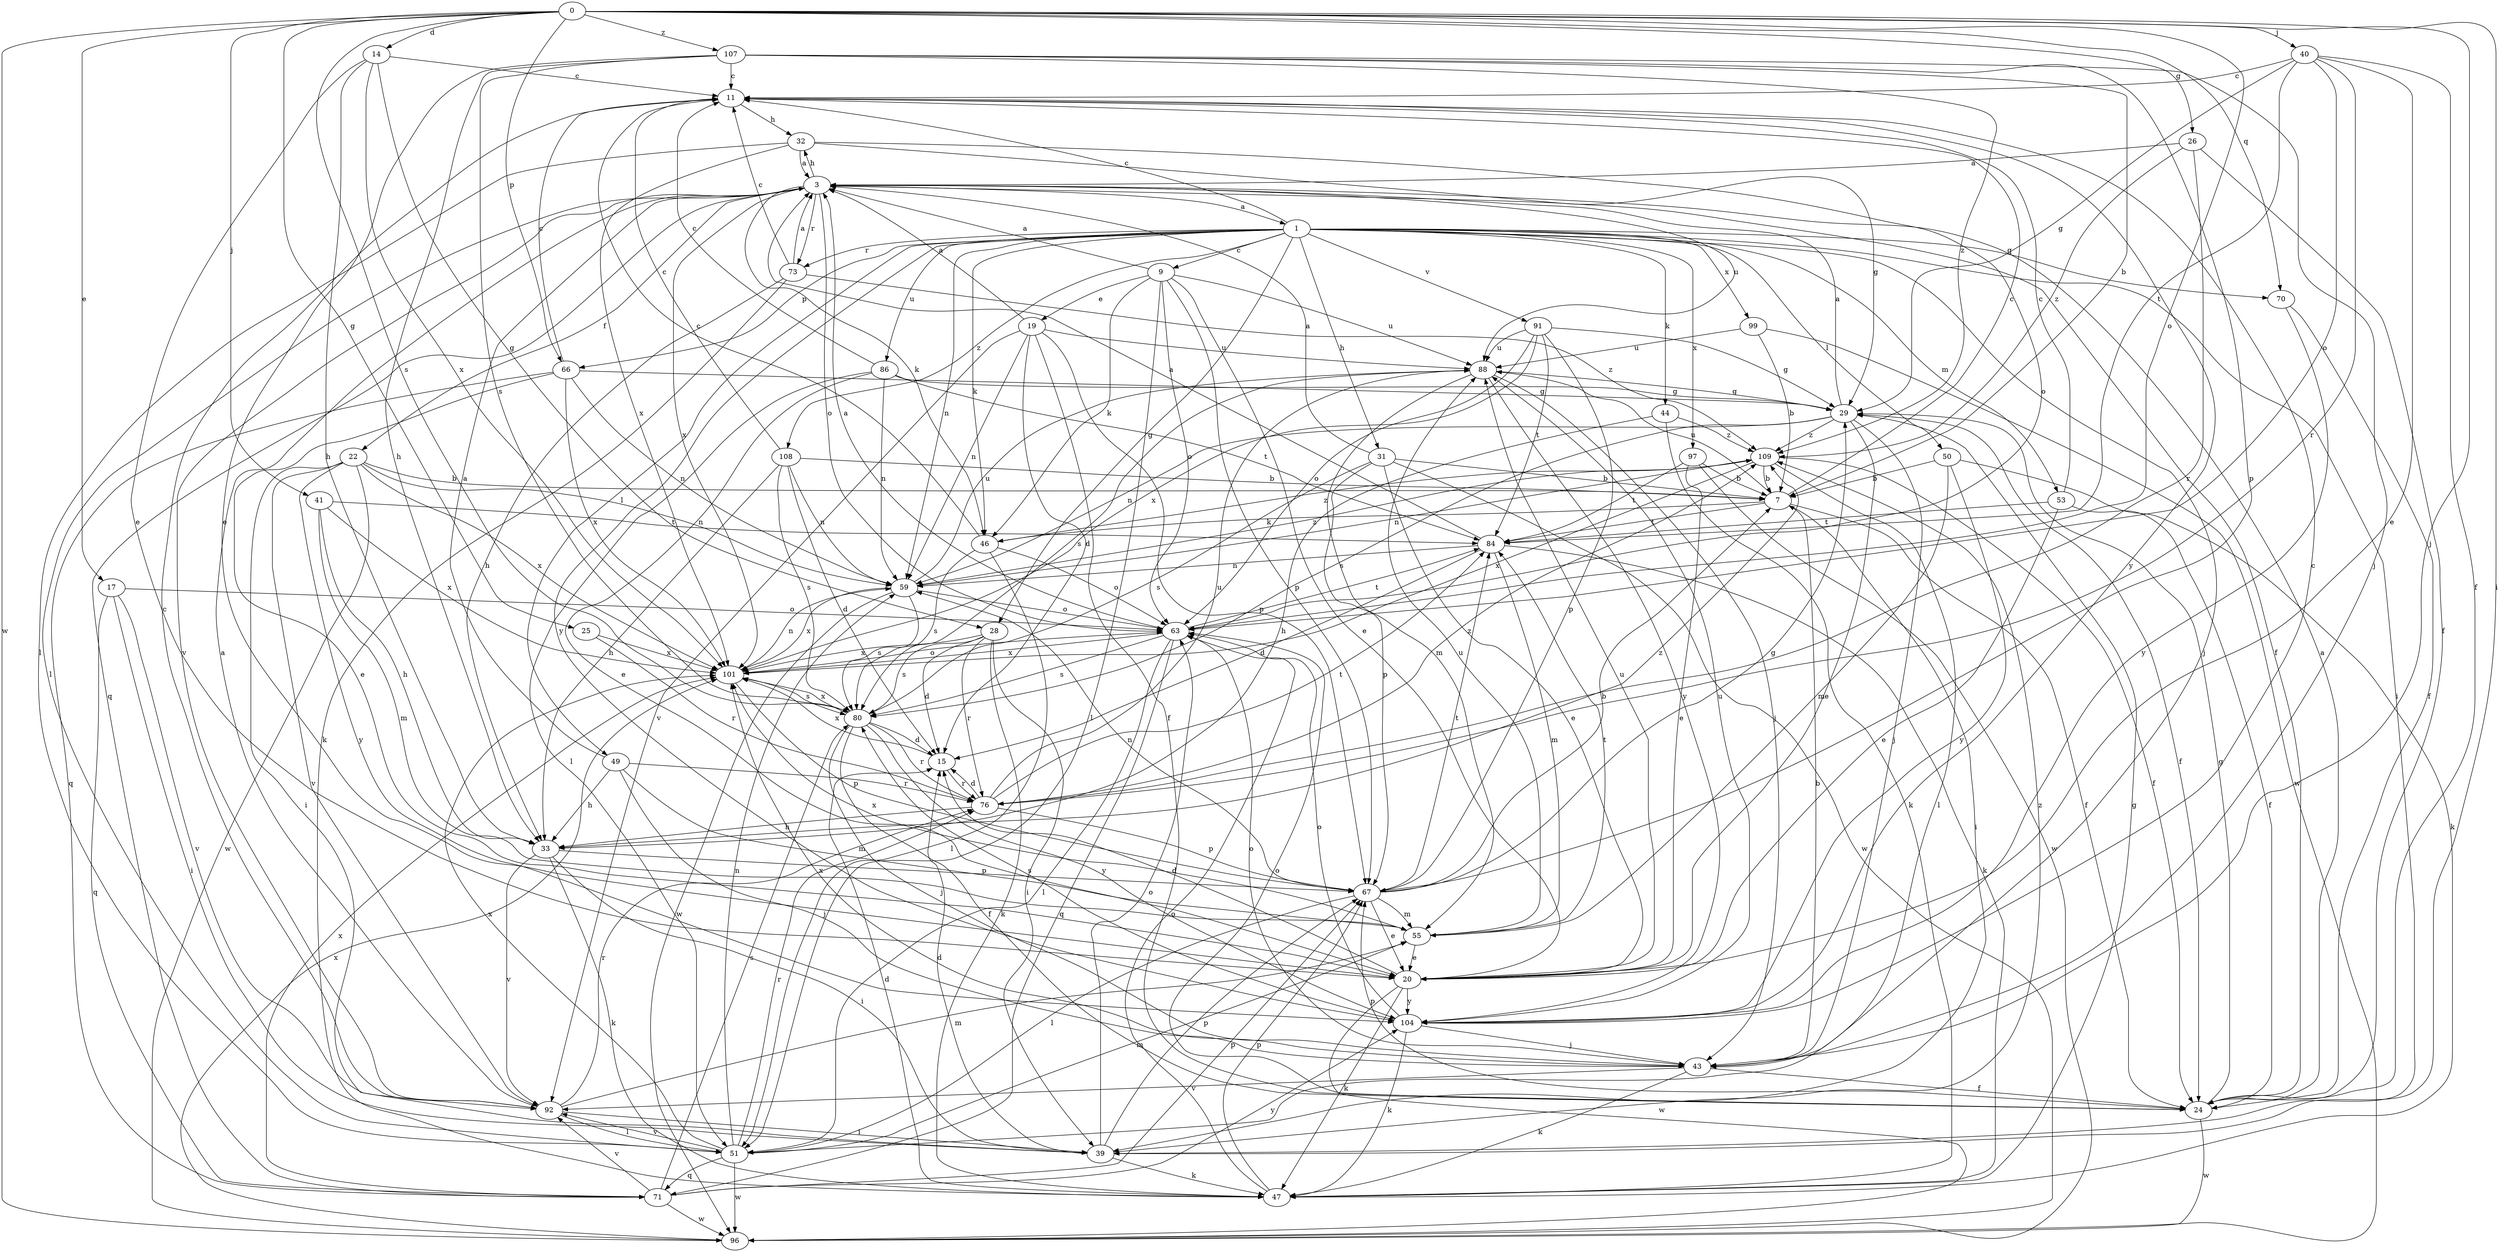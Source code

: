 strict digraph  {
0;
1;
3;
7;
9;
11;
14;
15;
17;
19;
20;
22;
24;
25;
26;
28;
29;
31;
32;
33;
39;
40;
41;
43;
44;
46;
47;
49;
50;
51;
53;
55;
59;
63;
66;
67;
70;
71;
73;
76;
80;
84;
86;
88;
91;
92;
96;
97;
99;
101;
104;
107;
108;
109;
0 -> 14  [label=d];
0 -> 17  [label=e];
0 -> 25  [label=g];
0 -> 26  [label=g];
0 -> 39  [label=i];
0 -> 40  [label=j];
0 -> 41  [label=j];
0 -> 43  [label=j];
0 -> 63  [label=o];
0 -> 66  [label=p];
0 -> 70  [label=q];
0 -> 80  [label=s];
0 -> 96  [label=w];
0 -> 107  [label=z];
1 -> 9  [label=c];
1 -> 11  [label=c];
1 -> 28  [label=g];
1 -> 31  [label=h];
1 -> 39  [label=i];
1 -> 43  [label=j];
1 -> 44  [label=k];
1 -> 46  [label=k];
1 -> 49  [label=l];
1 -> 50  [label=l];
1 -> 53  [label=m];
1 -> 59  [label=n];
1 -> 66  [label=p];
1 -> 70  [label=q];
1 -> 73  [label=r];
1 -> 86  [label=u];
1 -> 91  [label=v];
1 -> 97  [label=x];
1 -> 99  [label=x];
1 -> 104  [label=y];
1 -> 108  [label=z];
3 -> 1  [label=a];
3 -> 22  [label=f];
3 -> 24  [label=f];
3 -> 32  [label=h];
3 -> 46  [label=k];
3 -> 51  [label=l];
3 -> 63  [label=o];
3 -> 71  [label=q];
3 -> 73  [label=r];
3 -> 88  [label=u];
3 -> 92  [label=v];
3 -> 101  [label=x];
7 -> 11  [label=c];
7 -> 24  [label=f];
7 -> 39  [label=i];
7 -> 46  [label=k];
7 -> 84  [label=t];
7 -> 88  [label=u];
9 -> 3  [label=a];
9 -> 19  [label=e];
9 -> 20  [label=e];
9 -> 46  [label=k];
9 -> 51  [label=l];
9 -> 63  [label=o];
9 -> 67  [label=p];
9 -> 88  [label=u];
11 -> 32  [label=h];
11 -> 104  [label=y];
14 -> 11  [label=c];
14 -> 20  [label=e];
14 -> 28  [label=g];
14 -> 33  [label=h];
14 -> 101  [label=x];
15 -> 76  [label=r];
15 -> 101  [label=x];
17 -> 39  [label=i];
17 -> 63  [label=o];
17 -> 71  [label=q];
17 -> 92  [label=v];
19 -> 3  [label=a];
19 -> 15  [label=d];
19 -> 24  [label=f];
19 -> 59  [label=n];
19 -> 67  [label=p];
19 -> 88  [label=u];
19 -> 92  [label=v];
20 -> 15  [label=d];
20 -> 47  [label=k];
20 -> 88  [label=u];
20 -> 96  [label=w];
20 -> 104  [label=y];
22 -> 7  [label=b];
22 -> 39  [label=i];
22 -> 59  [label=n];
22 -> 92  [label=v];
22 -> 96  [label=w];
22 -> 101  [label=x];
22 -> 104  [label=y];
24 -> 3  [label=a];
24 -> 29  [label=g];
24 -> 63  [label=o];
24 -> 67  [label=p];
24 -> 96  [label=w];
25 -> 76  [label=r];
25 -> 101  [label=x];
26 -> 3  [label=a];
26 -> 24  [label=f];
26 -> 76  [label=r];
26 -> 109  [label=z];
28 -> 15  [label=d];
28 -> 39  [label=i];
28 -> 47  [label=k];
28 -> 76  [label=r];
28 -> 80  [label=s];
28 -> 101  [label=x];
29 -> 3  [label=a];
29 -> 20  [label=e];
29 -> 24  [label=f];
29 -> 43  [label=j];
29 -> 59  [label=n];
29 -> 80  [label=s];
29 -> 109  [label=z];
31 -> 3  [label=a];
31 -> 7  [label=b];
31 -> 20  [label=e];
31 -> 67  [label=p];
31 -> 80  [label=s];
31 -> 96  [label=w];
32 -> 3  [label=a];
32 -> 29  [label=g];
32 -> 51  [label=l];
32 -> 63  [label=o];
32 -> 101  [label=x];
33 -> 39  [label=i];
33 -> 47  [label=k];
33 -> 67  [label=p];
33 -> 92  [label=v];
33 -> 109  [label=z];
39 -> 15  [label=d];
39 -> 47  [label=k];
39 -> 63  [label=o];
39 -> 67  [label=p];
39 -> 109  [label=z];
40 -> 11  [label=c];
40 -> 20  [label=e];
40 -> 24  [label=f];
40 -> 29  [label=g];
40 -> 63  [label=o];
40 -> 76  [label=r];
40 -> 84  [label=t];
41 -> 33  [label=h];
41 -> 55  [label=m];
41 -> 84  [label=t];
41 -> 101  [label=x];
43 -> 7  [label=b];
43 -> 24  [label=f];
43 -> 47  [label=k];
43 -> 63  [label=o];
43 -> 92  [label=v];
43 -> 101  [label=x];
44 -> 33  [label=h];
44 -> 47  [label=k];
44 -> 109  [label=z];
46 -> 11  [label=c];
46 -> 51  [label=l];
46 -> 63  [label=o];
46 -> 80  [label=s];
46 -> 109  [label=z];
47 -> 15  [label=d];
47 -> 29  [label=g];
47 -> 63  [label=o];
47 -> 67  [label=p];
49 -> 3  [label=a];
49 -> 33  [label=h];
49 -> 43  [label=j];
49 -> 55  [label=m];
49 -> 76  [label=r];
50 -> 7  [label=b];
50 -> 47  [label=k];
50 -> 55  [label=m];
50 -> 104  [label=y];
51 -> 55  [label=m];
51 -> 59  [label=n];
51 -> 71  [label=q];
51 -> 76  [label=r];
51 -> 92  [label=v];
51 -> 96  [label=w];
51 -> 101  [label=x];
53 -> 11  [label=c];
53 -> 20  [label=e];
53 -> 24  [label=f];
53 -> 84  [label=t];
55 -> 20  [label=e];
55 -> 84  [label=t];
55 -> 88  [label=u];
55 -> 101  [label=x];
59 -> 63  [label=o];
59 -> 80  [label=s];
59 -> 88  [label=u];
59 -> 96  [label=w];
59 -> 101  [label=x];
59 -> 109  [label=z];
63 -> 3  [label=a];
63 -> 51  [label=l];
63 -> 71  [label=q];
63 -> 80  [label=s];
63 -> 84  [label=t];
63 -> 101  [label=x];
66 -> 11  [label=c];
66 -> 20  [label=e];
66 -> 29  [label=g];
66 -> 59  [label=n];
66 -> 71  [label=q];
66 -> 101  [label=x];
67 -> 7  [label=b];
67 -> 20  [label=e];
67 -> 29  [label=g];
67 -> 51  [label=l];
67 -> 55  [label=m];
67 -> 59  [label=n];
67 -> 84  [label=t];
70 -> 24  [label=f];
70 -> 104  [label=y];
71 -> 67  [label=p];
71 -> 80  [label=s];
71 -> 92  [label=v];
71 -> 96  [label=w];
71 -> 101  [label=x];
71 -> 104  [label=y];
73 -> 3  [label=a];
73 -> 11  [label=c];
73 -> 33  [label=h];
73 -> 47  [label=k];
73 -> 109  [label=z];
76 -> 15  [label=d];
76 -> 33  [label=h];
76 -> 67  [label=p];
76 -> 84  [label=t];
76 -> 88  [label=u];
76 -> 109  [label=z];
80 -> 15  [label=d];
80 -> 24  [label=f];
80 -> 43  [label=j];
80 -> 76  [label=r];
80 -> 101  [label=x];
80 -> 104  [label=y];
84 -> 3  [label=a];
84 -> 15  [label=d];
84 -> 47  [label=k];
84 -> 55  [label=m];
84 -> 59  [label=n];
86 -> 11  [label=c];
86 -> 20  [label=e];
86 -> 29  [label=g];
86 -> 51  [label=l];
86 -> 59  [label=n];
86 -> 84  [label=t];
88 -> 29  [label=g];
88 -> 43  [label=j];
88 -> 55  [label=m];
88 -> 80  [label=s];
88 -> 104  [label=y];
91 -> 29  [label=g];
91 -> 63  [label=o];
91 -> 67  [label=p];
91 -> 84  [label=t];
91 -> 88  [label=u];
91 -> 101  [label=x];
92 -> 3  [label=a];
92 -> 11  [label=c];
92 -> 39  [label=i];
92 -> 51  [label=l];
92 -> 55  [label=m];
92 -> 76  [label=r];
96 -> 101  [label=x];
97 -> 7  [label=b];
97 -> 20  [label=e];
97 -> 84  [label=t];
97 -> 96  [label=w];
99 -> 7  [label=b];
99 -> 88  [label=u];
99 -> 96  [label=w];
101 -> 59  [label=n];
101 -> 63  [label=o];
101 -> 67  [label=p];
101 -> 80  [label=s];
104 -> 11  [label=c];
104 -> 43  [label=j];
104 -> 47  [label=k];
104 -> 63  [label=o];
104 -> 80  [label=s];
104 -> 88  [label=u];
107 -> 7  [label=b];
107 -> 11  [label=c];
107 -> 20  [label=e];
107 -> 33  [label=h];
107 -> 43  [label=j];
107 -> 67  [label=p];
107 -> 80  [label=s];
107 -> 109  [label=z];
108 -> 7  [label=b];
108 -> 11  [label=c];
108 -> 15  [label=d];
108 -> 33  [label=h];
108 -> 59  [label=n];
108 -> 80  [label=s];
109 -> 7  [label=b];
109 -> 24  [label=f];
109 -> 51  [label=l];
109 -> 59  [label=n];
109 -> 101  [label=x];
}
